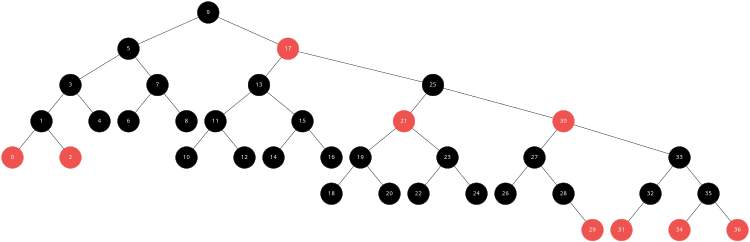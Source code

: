 digraph {
size="5,5"
	graph [fontname=InputMono]
	node [shape=circle]
	node [style=filled]
	node [color=black]
	node [fixedsize=true]
	node [height=0.75]
	node [width=0.75]
	node [fontcolor=white]
	node [fontname=InputMono]
	edge [arrowhead=none]
	edge [style=filled]
	edge [weight=10]
	edge [color=black]
	node [color=black]
	9
	edge [weight=10]
	edge [color=black]
	node [color=black]
	5
		9 -> 5
	edge [weight=100]
	edge [color=white]
	node [color=white]
	"[9"
		9 -> "[9"
	edge [weight=10]
	edge [color=black]
	node [color="#ef5350"]
	17
		9 -> 17
	edge [weight=10]
	edge [color=black]
	node [color=black]
	13
		17 -> 13
	edge [weight=100]
	edge [color=white]
	node [color=white]
	"[17"
		17 -> "[17"
	edge [weight=10]
	edge [color=black]
	node [color=black]
	25
		17 -> 25
	edge [weight=10]
	edge [color=black]
	node [color="#ef5350"]
	21
		25 -> 21
	edge [weight=100]
	edge [color=white]
	node [color=white]
	"[25"
		25 -> "[25"
	edge [weight=10]
	edge [color=black]
	node [color="#ef5350"]
	30
		25 -> 30
	edge [weight=10]
	edge [color=black]
	node [color=black]
	27
		30 -> 27
	edge [weight=100]
	edge [color=white]
	node [color=white]
	"[30"
		30 -> "[30"
	edge [weight=10]
	edge [color=black]
	node [color=black]
	33
		30 -> 33
	edge [weight=10]
	edge [color=black]
	node [color=black]
	32
		33 -> 32
	edge [weight=100]
	edge [color=white]
	node [color=white]
	"[33"
		33 -> "[33"
	edge [weight=10]
	edge [color=black]
	node [color=black]
	35
		33 -> 35
	edge [weight=10]
	edge [color=black]
	node [color="#ef5350"]
	34
		35 -> 34
	edge [weight=100]
	edge [color=white]
	node [color=white]
	"[35"
		35 -> "[35"
	edge [weight=10]
	edge [color=black]
	node [color="#ef5350"]
	36
		35 -> 36
	edge [weight=10]
	edge [color=black]
	node [color="#ef5350"]
	31
		32 -> 31
	edge [weight=100]
	edge [color=white]
	node [color=white]
	"]32"
		32 -> "]32"
	edge [weight=10]
	edge [color=black]
	node [color=black]
	26
		27 -> 26
	edge [weight=100]
	edge [color=white]
	node [color=white]
	"[27"
		27 -> "[27"
	edge [weight=10]
	edge [color=black]
	node [color=black]
	28
		27 -> 28
	edge [weight=100]
	edge [color=white]
	node [color=white]
	"|28"
		28 -> "|28"
	edge [weight=10]
	edge [color=black]
	node [color="#ef5350"]
	29
		28 -> 29
	edge [weight=10]
	edge [color=black]
	node [color=black]
	19
		21 -> 19
	edge [weight=100]
	edge [color=white]
	node [color=white]
	"[21"
		21 -> "[21"
	edge [weight=10]
	edge [color=black]
	node [color=black]
	23
		21 -> 23
	edge [weight=10]
	edge [color=black]
	node [color=black]
	22
		23 -> 22
	edge [weight=100]
	edge [color=white]
	node [color=white]
	"[23"
		23 -> "[23"
	edge [weight=10]
	edge [color=black]
	node [color=black]
	24
		23 -> 24
	edge [weight=10]
	edge [color=black]
	node [color=black]
	18
		19 -> 18
	edge [weight=100]
	edge [color=white]
	node [color=white]
	"[19"
		19 -> "[19"
	edge [weight=10]
	edge [color=black]
	node [color=black]
	20
		19 -> 20
	edge [weight=10]
	edge [color=black]
	node [color=black]
	11
		13 -> 11
	edge [weight=100]
	edge [color=white]
	node [color=white]
	"[13"
		13 -> "[13"
	edge [weight=10]
	edge [color=black]
	node [color=black]
	15
		13 -> 15
	edge [weight=10]
	edge [color=black]
	node [color=black]
	14
		15 -> 14
	edge [weight=100]
	edge [color=white]
	node [color=white]
	"[15"
		15 -> "[15"
	edge [weight=10]
	edge [color=black]
	node [color=black]
	16
		15 -> 16
	edge [weight=10]
	edge [color=black]
	node [color=black]
	10
		11 -> 10
	edge [weight=100]
	edge [color=white]
	node [color=white]
	"[11"
		11 -> "[11"
	edge [weight=10]
	edge [color=black]
	node [color=black]
	12
		11 -> 12
	edge [weight=10]
	edge [color=black]
	node [color=black]
	3
		5 -> 3
	edge [weight=100]
	edge [color=white]
	node [color=white]
	"[5"
		5 -> "[5"
	edge [weight=10]
	edge [color=black]
	node [color=black]
	7
		5 -> 7
	edge [weight=10]
	edge [color=black]
	node [color=black]
	6
		7 -> 6
	edge [weight=100]
	edge [color=white]
	node [color=white]
	"[7"
		7 -> "[7"
	edge [weight=10]
	edge [color=black]
	node [color=black]
	8
		7 -> 8
	edge [weight=10]
	edge [color=black]
	node [color=black]
	1
		3 -> 1
	edge [weight=100]
	edge [color=white]
	node [color=white]
	"[3"
		3 -> "[3"
	edge [weight=10]
	edge [color=black]
	node [color=black]
	4
		3 -> 4
	edge [weight=10]
	edge [color=black]
	node [color="#ef5350"]
	0
		1 -> 0
	edge [weight=100]
	edge [color=white]
	node [color=white]
	"[1"
		1 -> "[1"
	edge [weight=10]
	edge [color=black]
	node [color="#ef5350"]
	2
		1 -> 2
}